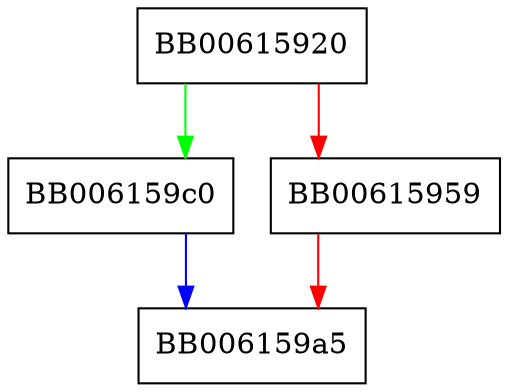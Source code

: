 digraph PEM_ASN1_write {
  node [shape="box"];
  graph [splines=ortho];
  BB00615920 -> BB006159c0 [color="green"];
  BB00615920 -> BB00615959 [color="red"];
  BB00615959 -> BB006159a5 [color="red"];
  BB006159c0 -> BB006159a5 [color="blue"];
}